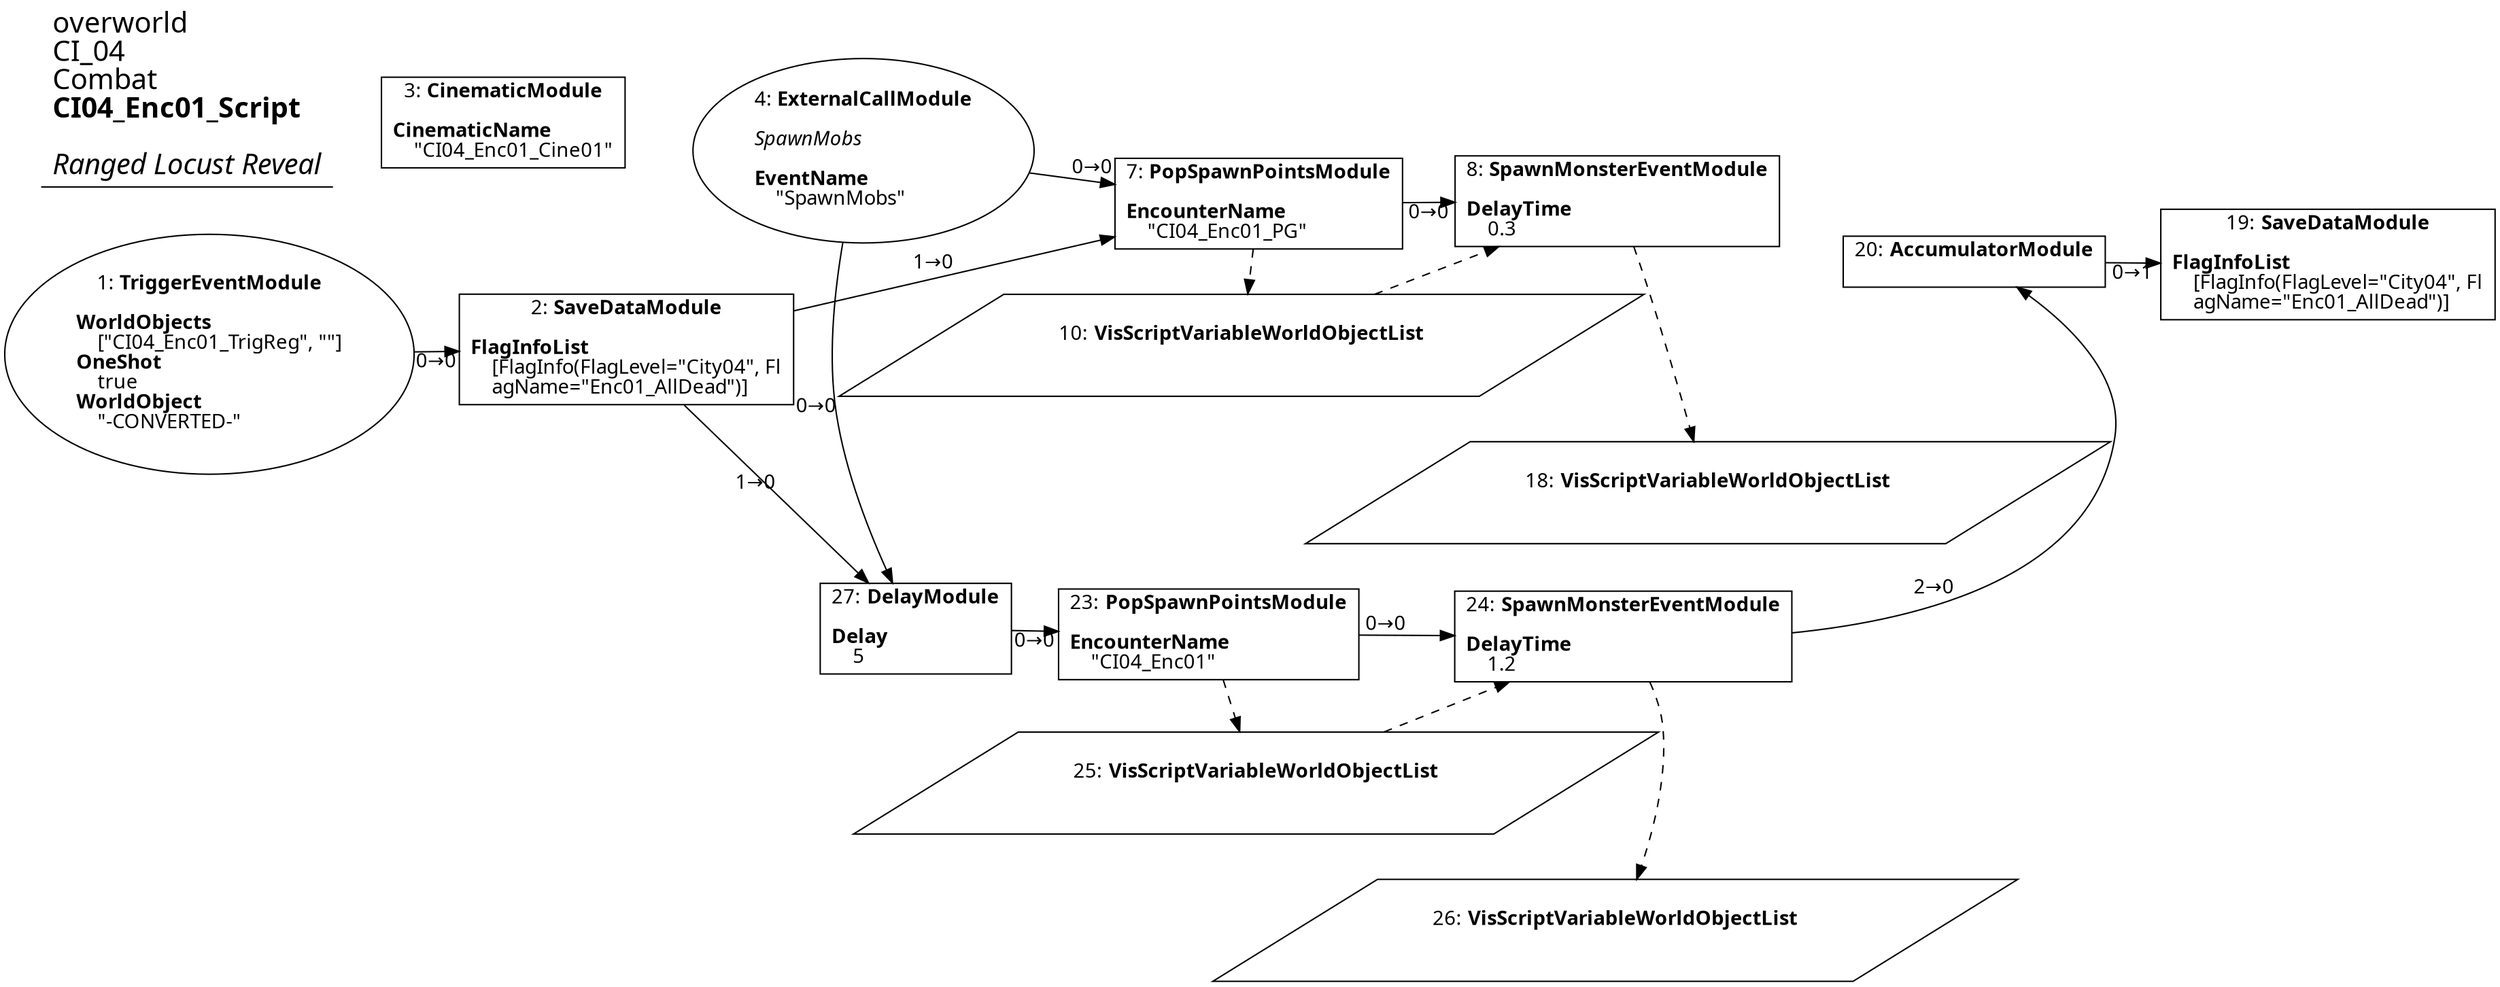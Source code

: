 digraph {
    layout = fdp;
    overlap = prism;
    sep = "+16";
    splines = spline;

    node [ shape = box ];

    graph [ fontname = "Segoe UI" ];
    node [ fontname = "Segoe UI" ];
    edge [ fontname = "Segoe UI" ];

    1 [ label = <1: <b>TriggerEventModule</b><br/><br/><b>WorldObjects</b><br align="left"/>    [&quot;CI04_Enc01_TrigReg&quot;, &quot;&quot;]<br align="left"/><b>OneShot</b><br align="left"/>    true<br align="left"/><b>WorldObject</b><br align="left"/>    &quot;-CONVERTED-&quot;<br align="left"/>> ];
    1 [ shape = oval ]
    1 [ pos = "0.07300001,-0.117000006!" ];
    1 -> 2 [ label = "0→0" ];

    2 [ label = <2: <b>SaveDataModule</b><br/><br/><b>FlagInfoList</b><br align="left"/>    [FlagInfo(FlagLevel=&quot;City04&quot;, Fl<br align="left"/>    agName=&quot;Enc01_AllDead&quot;)]<br align="left"/>> ];
    2 [ pos = "0.333,-0.117000006!" ];
    2 -> 7 [ label = "1→0" ];
    2 -> 27 [ label = "1→0" ];

    3 [ label = <3: <b>CinematicModule</b><br/><br/><b>CinematicName</b><br align="left"/>    &quot;CI04_Enc01_Cine01&quot;<br align="left"/>> ];
    3 [ pos = "0.279,0.08400001!" ];

    4 [ label = <4: <b>ExternalCallModule</b><br/><br/><i>SpawnMobs<br align="left"/></i><br align="left"/><b>EventName</b><br align="left"/>    &quot;SpawnMobs&quot;<br align="left"/>> ];
    4 [ shape = oval ]
    4 [ pos = "0.45900002,0.075!" ];
    4 -> 7 [ label = "0→0" ];
    4 -> 27 [ label = "0→0" ];

    7 [ label = <7: <b>PopSpawnPointsModule</b><br/><br/><b>EncounterName</b><br align="left"/>    &quot;CI04_Enc01_PG&quot;<br align="left"/>> ];
    7 [ pos = "1.0300001,-0.055000003!" ];
    7 -> 8 [ label = "0→0" ];
    7 -> 10 [ style = dashed ];

    8 [ label = <8: <b>SpawnMonsterEventModule</b><br/><br/><b>DelayTime</b><br align="left"/>    0.3<br align="left"/>> ];
    8 [ pos = "1.291,-0.055000003!" ];
    10 -> 8 [ style = dashed ];
    8 -> 18 [ style = dashed ];

    10 [ label = <10: <b>VisScriptVariableWorldObjectList</b><br/><br/>> ];
    10 [ shape = parallelogram ]
    10 [ pos = "1.0320001,-0.18200001!" ];

    18 [ label = <18: <b>VisScriptVariableWorldObjectList</b><br/><br/>> ];
    18 [ shape = parallelogram ]
    18 [ pos = "1.297,-0.294!" ];

    19 [ label = <19: <b>SaveDataModule</b><br/><br/><b>FlagInfoList</b><br align="left"/>    [FlagInfo(FlagLevel=&quot;City04&quot;, Fl<br align="left"/>    agName=&quot;Enc01_AllDead&quot;)]<br align="left"/>> ];
    19 [ pos = "1.9100001,-0.053000003!" ];

    20 [ label = <20: <b>AccumulatorModule</b><br/><br/>> ];
    20 [ pos = "1.6890001,-0.053000003!" ];
    20 -> 19 [ label = "0→1" ];

    23 [ label = <23: <b>PopSpawnPointsModule</b><br/><br/><b>EncounterName</b><br align="left"/>    &quot;CI04_Enc01&quot;<br align="left"/>> ];
    23 [ pos = "1.024,-0.365!" ];
    23 -> 24 [ label = "0→0" ];
    23 -> 25 [ style = dashed ];

    24 [ label = <24: <b>SpawnMonsterEventModule</b><br/><br/><b>DelayTime</b><br align="left"/>    1.2<br align="left"/>> ];
    24 [ pos = "1.266,-0.365!" ];
    24 -> 20 [ label = "2→0" ];
    25 -> 24 [ style = dashed ];
    24 -> 26 [ style = dashed ];

    25 [ label = <25: <b>VisScriptVariableWorldObjectList</b><br/><br/>> ];
    25 [ shape = parallelogram ]
    25 [ pos = "1.026,-0.492!" ];

    26 [ label = <26: <b>VisScriptVariableWorldObjectList</b><br/><br/>> ];
    26 [ shape = parallelogram ]
    26 [ pos = "1.274,-0.606!" ];

    27 [ label = <27: <b>DelayModule</b><br/><br/><b>Delay</b><br align="left"/>    5<br align="left"/>> ];
    27 [ pos = "0.85700005,-0.365!" ];
    27 -> 23 [ label = "0→0" ];

    title [ pos = "0.072000004,0.085!" ];
    title [ shape = underline ];
    title [ label = <<font point-size="20">overworld<br align="left"/>CI_04<br align="left"/>Combat<br align="left"/><b>CI04_Enc01_Script</b><br align="left"/><br/><i>Ranged Locust Reveal</i><br align="left"/></font>> ];
}
